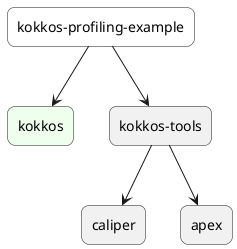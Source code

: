 @startuml
skinparam roundCorner 15

rectangle "kokkos-profiling-example" as sample_app #ffffff
rectangle kokkos #eeffee
rectangle "kokkos-tools" as kokkos_tools
rectangle caliper
rectangle apex

sample_app --> kokkos
sample_app --> kokkos_tools
kokkos_tools --> caliper
kokkos_tools --> apex

@enduml
